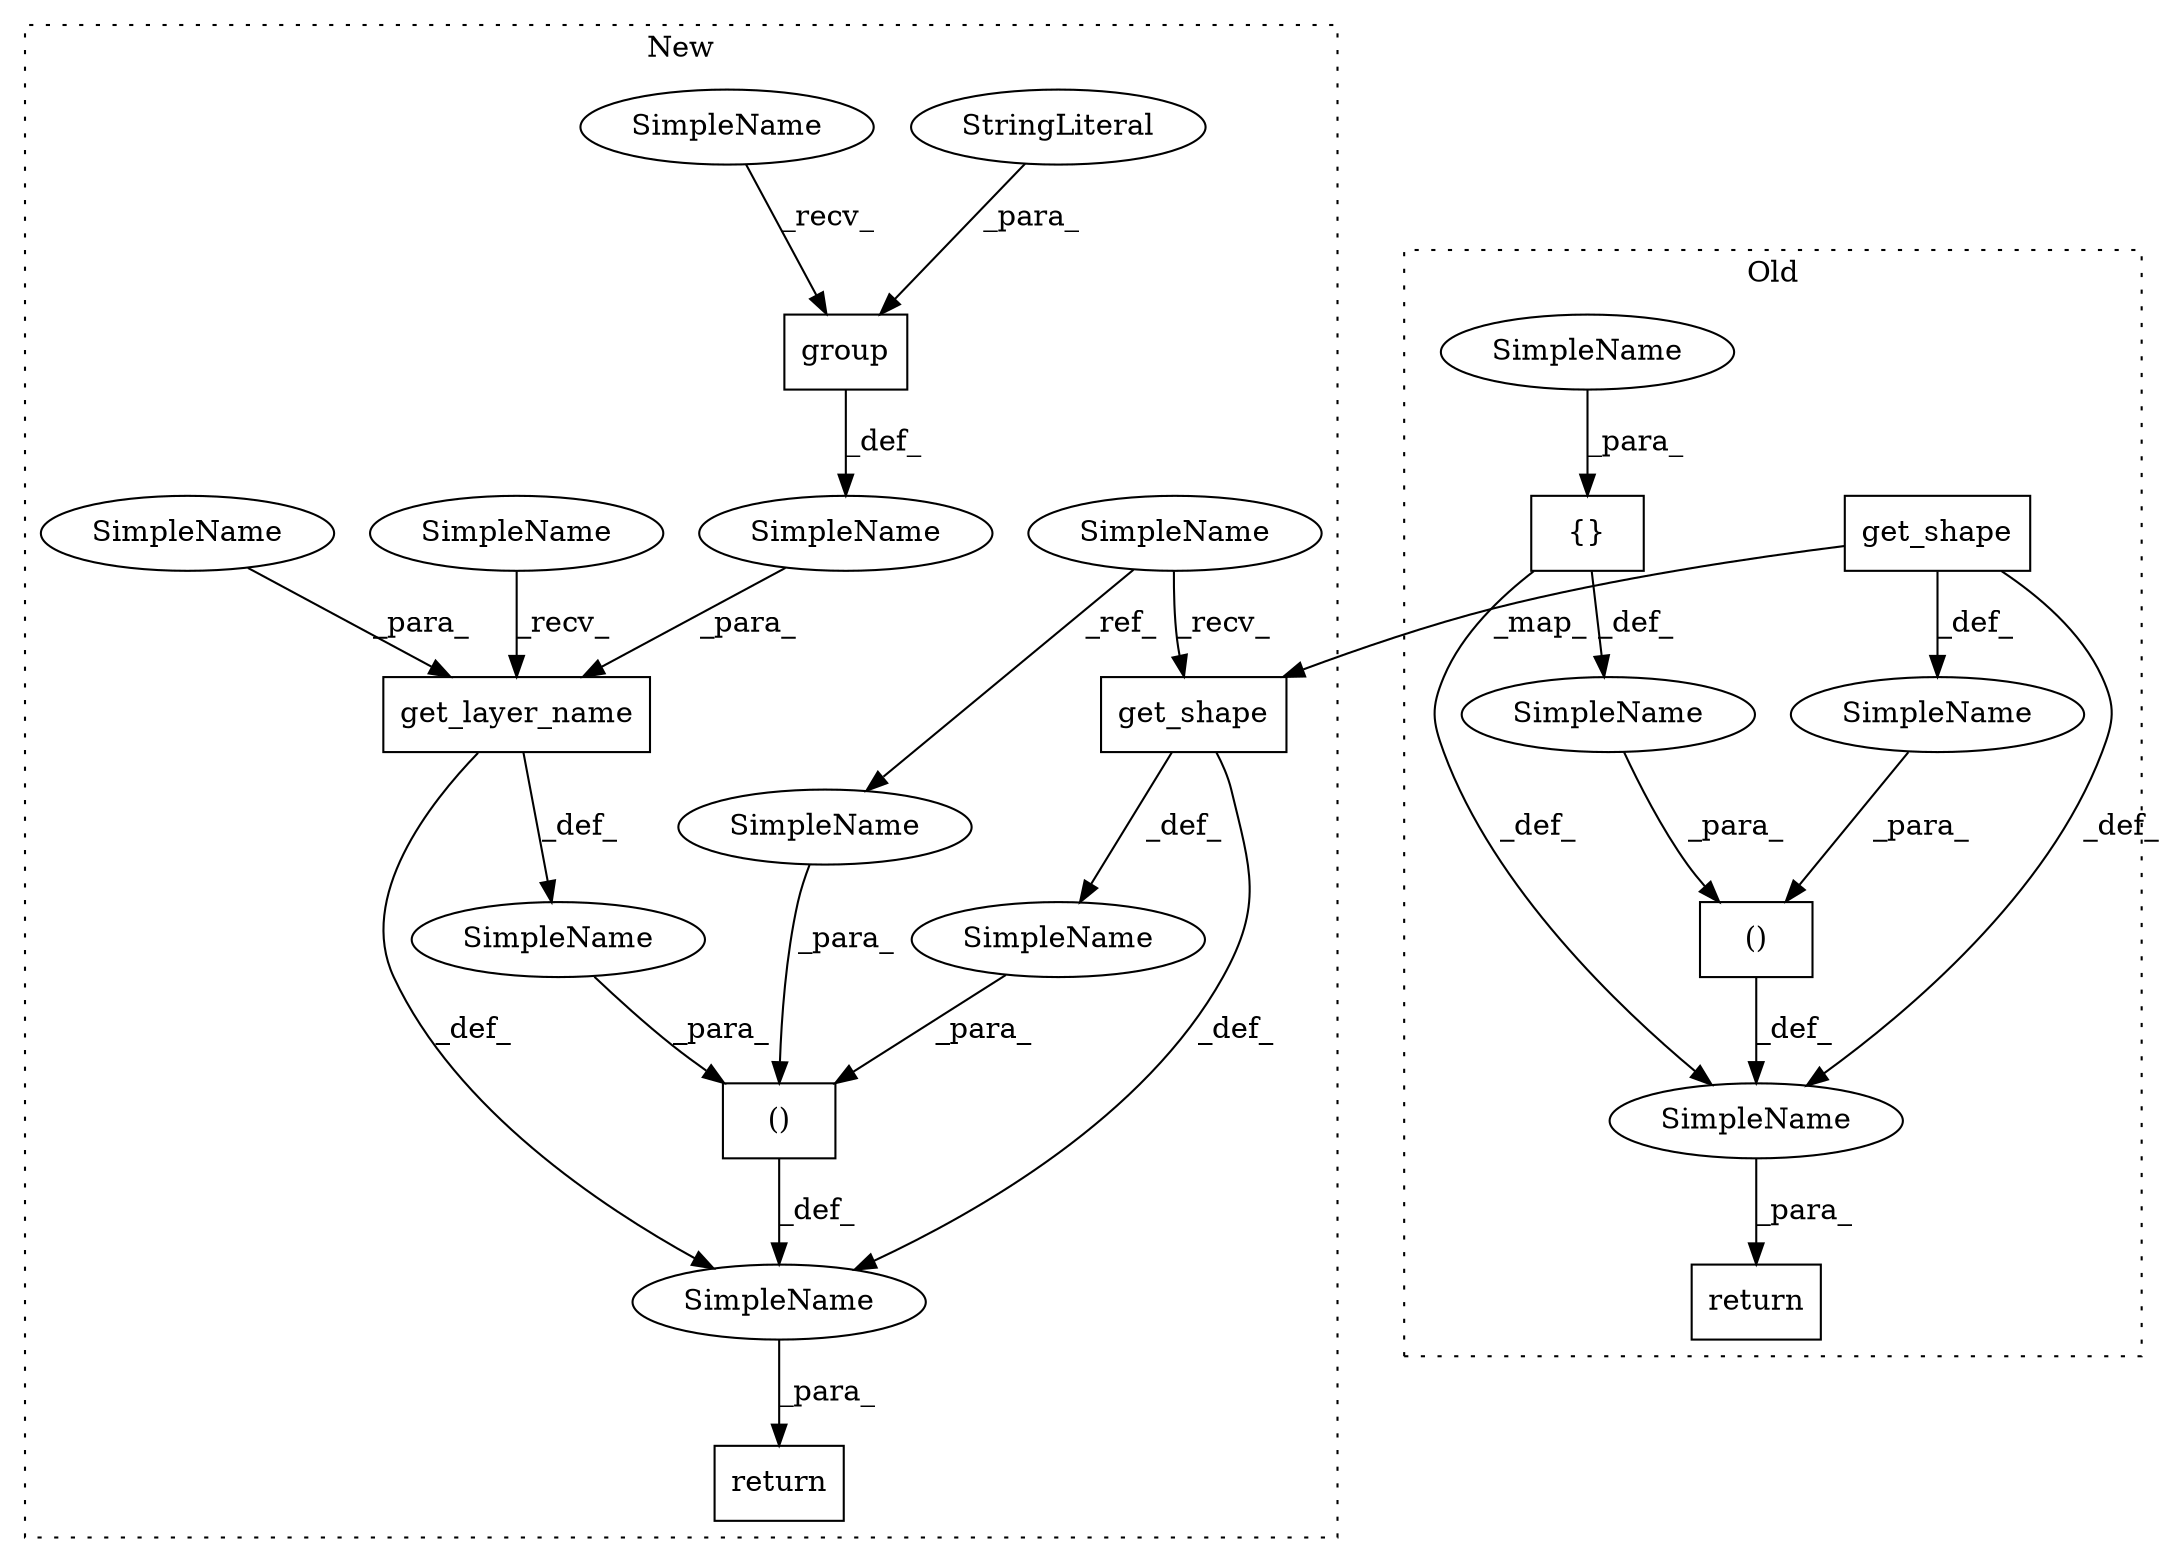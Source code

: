digraph G {
subgraph cluster0 {
1 [label="get_shape" a="32" s="7651,7666" l="10,1" shape="box"];
3 [label="()" a="106" s="7649" l="43" shape="box"];
4 [label="SimpleName" a="42" s="" l="" shape="ellipse"];
6 [label="{}" a="4" s="7689,7691" l="1,1" shape="box"];
9 [label="SimpleName" a="42" s="" l="" shape="ellipse"];
13 [label="SimpleName" a="42" s="" l="" shape="ellipse"];
14 [label="return" a="41" s="7637" l="12" shape="box"];
22 [label="SimpleName" a="42" s="7690" l="1" shape="ellipse"];
label = "Old";
style="dotted";
}
subgraph cluster1 {
2 [label="get_shape" a="32" s="7841,7856" l="10,1" shape="box"];
5 [label="()" a="106" s="7839" l="86" shape="box"];
7 [label="SimpleName" a="42" s="7749" l="1" shape="ellipse"];
8 [label="SimpleName" a="42" s="" l="" shape="ellipse"];
10 [label="SimpleName" a="42" s="" l="" shape="ellipse"];
11 [label="SimpleName" a="42" s="" l="" shape="ellipse"];
12 [label="return" a="41" s="7827" l="12" shape="box"];
15 [label="get_layer_name" a="32" s="7875,7910" l="15,1" shape="box"];
16 [label="SimpleName" a="42" s="" l="" shape="ellipse"];
17 [label="group" a="32" s="7897,7909" l="6,1" shape="box"];
18 [label="StringLiteral" a="45" s="7903" l="6" shape="ellipse"];
19 [label="SimpleName" a="42" s="7895" l="1" shape="ellipse"];
20 [label="SimpleName" a="42" s="7924" l="1" shape="ellipse"];
21 [label="SimpleName" a="42" s="7870" l="4" shape="ellipse"];
23 [label="SimpleName" a="42" s="7890" l="4" shape="ellipse"];
label = "New";
style="dotted";
}
1 -> 4 [label="_def_"];
1 -> 2 [label="_map_"];
1 -> 13 [label="_def_"];
2 -> 10 [label="_def_"];
2 -> 11 [label="_def_"];
3 -> 13 [label="_def_"];
4 -> 3 [label="_para_"];
5 -> 11 [label="_def_"];
6 -> 13 [label="_def_"];
6 -> 9 [label="_def_"];
7 -> 2 [label="_recv_"];
7 -> 20 [label="_ref_"];
8 -> 5 [label="_para_"];
9 -> 3 [label="_para_"];
10 -> 5 [label="_para_"];
11 -> 12 [label="_para_"];
13 -> 14 [label="_para_"];
15 -> 8 [label="_def_"];
15 -> 11 [label="_def_"];
16 -> 15 [label="_para_"];
17 -> 16 [label="_def_"];
18 -> 17 [label="_para_"];
19 -> 17 [label="_recv_"];
20 -> 5 [label="_para_"];
21 -> 15 [label="_recv_"];
22 -> 6 [label="_para_"];
23 -> 15 [label="_para_"];
}